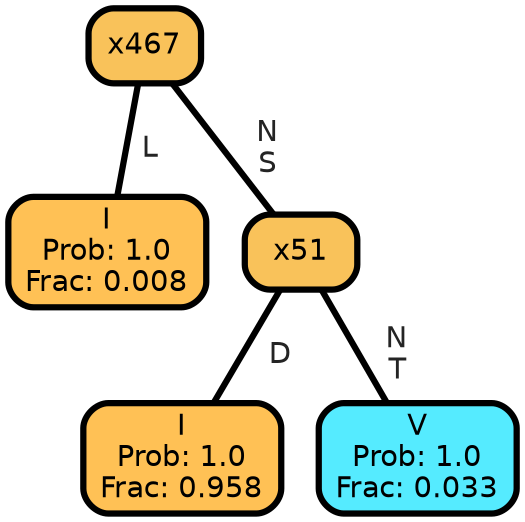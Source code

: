 graph Tree {
node [shape=box, style="filled, rounded",color="black",penwidth="3",fontcolor="black",                 fontname=helvetica] ;
graph [ranksep="0 equally", splines=straight,                 bgcolor=transparent, dpi=200] ;
edge [fontname=helvetica, fontweight=bold,fontcolor=grey14,color=black] ;
0 [label="I
Prob: 1.0
Frac: 0.008", fillcolor="#ffc155"] ;
1 [label="x467", fillcolor="#f9c25a"] ;
2 [label="I
Prob: 1.0
Frac: 0.958", fillcolor="#ffc155"] ;
3 [label="x51", fillcolor="#f9c25a"] ;
4 [label="V
Prob: 1.0
Frac: 0.033", fillcolor="#55ebff"] ;
1 -- 0 [label=" L",penwidth=3] ;
1 -- 3 [label=" N\n S",penwidth=3] ;
3 -- 2 [label=" D",penwidth=3] ;
3 -- 4 [label=" N\n T",penwidth=3] ;
{rank = same;}}